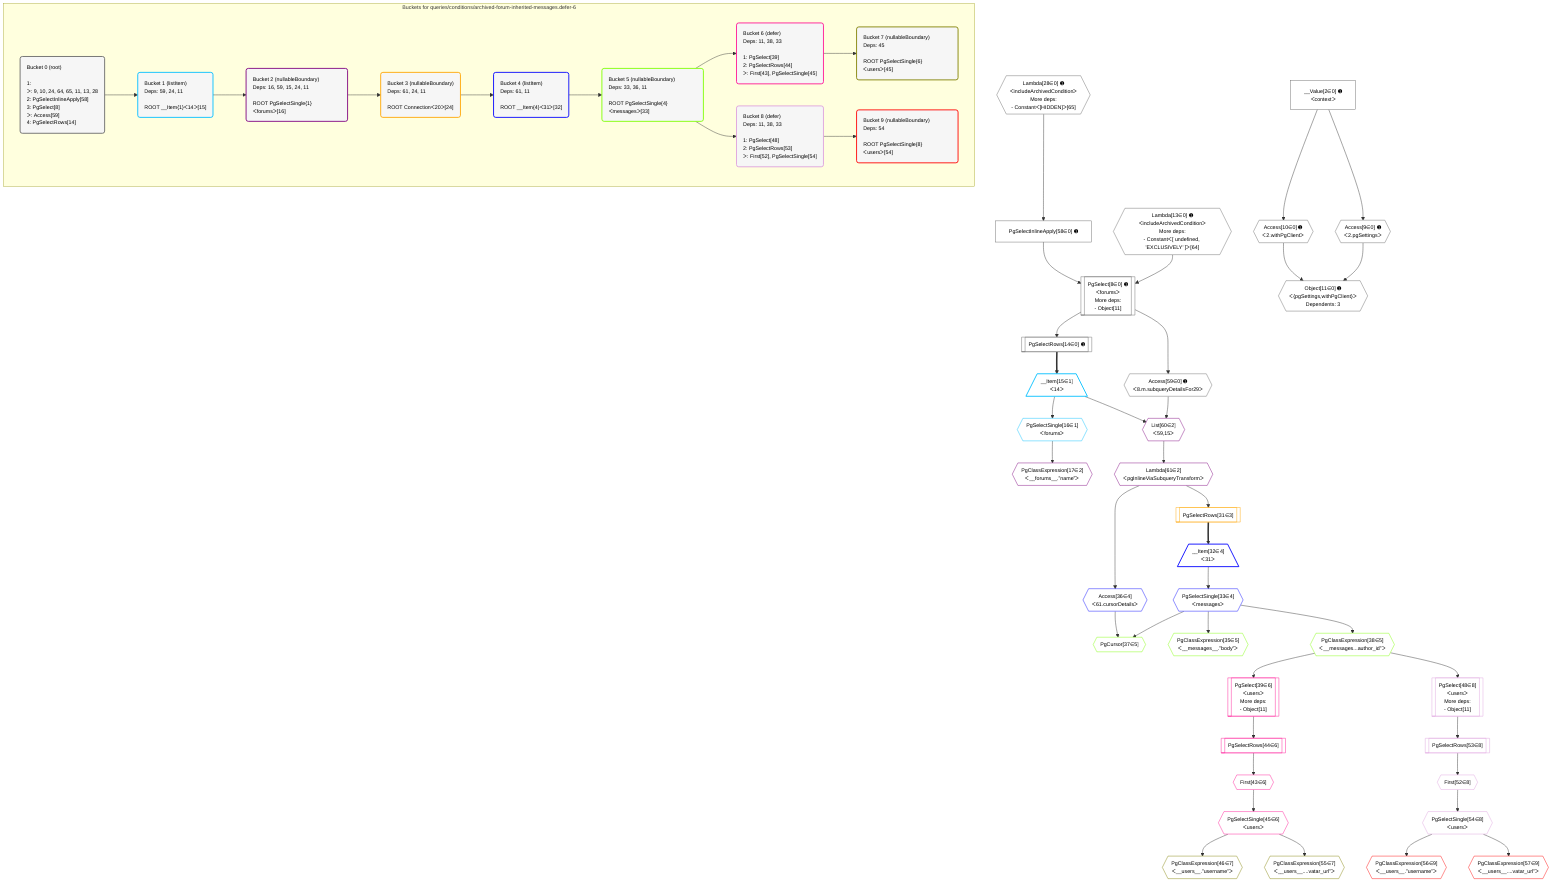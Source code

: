 %%{init: {'themeVariables': { 'fontSize': '12px'}}}%%
graph TD
    classDef path fill:#eee,stroke:#000,color:#000
    classDef plan fill:#fff,stroke-width:1px,color:#000
    classDef itemplan fill:#fff,stroke-width:2px,color:#000
    classDef unbatchedplan fill:#dff,stroke-width:1px,color:#000
    classDef sideeffectplan fill:#fcc,stroke-width:2px,color:#000
    classDef bucket fill:#f6f6f6,color:#000,stroke-width:2px,text-align:left

    subgraph "Buckets for queries/conditions/archived-forum-inherited-messages.defer-6"
    Bucket0("Bucket 0 (root)<br /><br />1: <br />ᐳ: 9, 10, 24, 64, 65, 11, 13, 28<br />2: PgSelectInlineApply[58]<br />3: PgSelect[8]<br />ᐳ: Access[59]<br />4: PgSelectRows[14]"):::bucket
    Bucket1("Bucket 1 (listItem)<br />Deps: 59, 24, 11<br /><br />ROOT __Item{1}ᐸ14ᐳ[15]"):::bucket
    Bucket2("Bucket 2 (nullableBoundary)<br />Deps: 16, 59, 15, 24, 11<br /><br />ROOT PgSelectSingle{1}ᐸforumsᐳ[16]"):::bucket
    Bucket3("Bucket 3 (nullableBoundary)<br />Deps: 61, 24, 11<br /><br />ROOT Connectionᐸ20ᐳ[24]"):::bucket
    Bucket4("Bucket 4 (listItem)<br />Deps: 61, 11<br /><br />ROOT __Item{4}ᐸ31ᐳ[32]"):::bucket
    Bucket5("Bucket 5 (nullableBoundary)<br />Deps: 33, 36, 11<br /><br />ROOT PgSelectSingle{4}ᐸmessagesᐳ[33]"):::bucket
    Bucket6("Bucket 6 (defer)<br />Deps: 11, 38, 33<br /><br />1: PgSelect[39]<br />2: PgSelectRows[44]<br />ᐳ: First[43], PgSelectSingle[45]"):::bucket
    Bucket7("Bucket 7 (nullableBoundary)<br />Deps: 45<br /><br />ROOT PgSelectSingle{6}ᐸusersᐳ[45]"):::bucket
    Bucket8("Bucket 8 (defer)<br />Deps: 11, 38, 33<br /><br />1: PgSelect[48]<br />2: PgSelectRows[53]<br />ᐳ: First[52], PgSelectSingle[54]"):::bucket
    Bucket9("Bucket 9 (nullableBoundary)<br />Deps: 54<br /><br />ROOT PgSelectSingle{8}ᐸusersᐳ[54]"):::bucket
    end
    Bucket0 --> Bucket1
    Bucket1 --> Bucket2
    Bucket2 --> Bucket3
    Bucket3 --> Bucket4
    Bucket4 --> Bucket5
    Bucket5 --> Bucket6 & Bucket8
    Bucket6 --> Bucket7
    Bucket8 --> Bucket9

    %% plan dependencies
    PgSelect8[["PgSelect[8∈0] ➊<br />ᐸforumsᐳ<br />More deps:<br />- Object[11]"]]:::plan
    Lambda13{{"Lambda[13∈0] ➊<br />ᐸincludeArchivedConditionᐳ<br />More deps:<br />- Constantᐸ[ undefined, 'EXCLUSIVELY' ]ᐳ[64]"}}:::plan
    PgSelectInlineApply58["PgSelectInlineApply[58∈0] ➊"]:::plan
    Lambda13 & PgSelectInlineApply58 --> PgSelect8
    Object11{{"Object[11∈0] ➊<br />ᐸ{pgSettings,withPgClient}ᐳ<br />Dependents: 3"}}:::plan
    Access9{{"Access[9∈0] ➊<br />ᐸ2.pgSettingsᐳ"}}:::plan
    Access10{{"Access[10∈0] ➊<br />ᐸ2.withPgClientᐳ"}}:::plan
    Access9 & Access10 --> Object11
    __Value2["__Value[2∈0] ➊<br />ᐸcontextᐳ"]:::plan
    __Value2 --> Access9
    __Value2 --> Access10
    PgSelectRows14[["PgSelectRows[14∈0] ➊"]]:::plan
    PgSelect8 --> PgSelectRows14
    Lambda28{{"Lambda[28∈0] ➊<br />ᐸincludeArchivedConditionᐳ<br />More deps:<br />- Constantᐸ[HIDDEN]ᐳ[65]"}}:::plan
    Lambda28 --> PgSelectInlineApply58
    Access59{{"Access[59∈0] ➊<br />ᐸ8.m.subqueryDetailsFor29ᐳ"}}:::plan
    PgSelect8 --> Access59
    __Item15[/"__Item[15∈1]<br />ᐸ14ᐳ"\]:::itemplan
    PgSelectRows14 ==> __Item15
    PgSelectSingle16{{"PgSelectSingle[16∈1]<br />ᐸforumsᐳ"}}:::plan
    __Item15 --> PgSelectSingle16
    List60{{"List[60∈2]<br />ᐸ59,15ᐳ"}}:::plan
    Access59 & __Item15 --> List60
    PgClassExpression17{{"PgClassExpression[17∈2]<br />ᐸ__forums__.”name”ᐳ"}}:::plan
    PgSelectSingle16 --> PgClassExpression17
    Lambda61{{"Lambda[61∈2]<br />ᐸpgInlineViaSubqueryTransformᐳ"}}:::plan
    List60 --> Lambda61
    PgSelectRows31[["PgSelectRows[31∈3]"]]:::plan
    Lambda61 --> PgSelectRows31
    __Item32[/"__Item[32∈4]<br />ᐸ31ᐳ"\]:::itemplan
    PgSelectRows31 ==> __Item32
    PgSelectSingle33{{"PgSelectSingle[33∈4]<br />ᐸmessagesᐳ"}}:::plan
    __Item32 --> PgSelectSingle33
    Access36{{"Access[36∈4]<br />ᐸ61.cursorDetailsᐳ"}}:::plan
    Lambda61 --> Access36
    PgCursor37{{"PgCursor[37∈5]"}}:::plan
    PgSelectSingle33 & Access36 --> PgCursor37
    PgClassExpression35{{"PgClassExpression[35∈5]<br />ᐸ__messages__.”body”ᐳ"}}:::plan
    PgSelectSingle33 --> PgClassExpression35
    PgClassExpression38{{"PgClassExpression[38∈5]<br />ᐸ__messages...author_id”ᐳ"}}:::plan
    PgSelectSingle33 --> PgClassExpression38
    PgSelect39[["PgSelect[39∈6]<br />ᐸusersᐳ<br />More deps:<br />- Object[11]"]]:::plan
    PgClassExpression38 --> PgSelect39
    First43{{"First[43∈6]"}}:::plan
    PgSelectRows44[["PgSelectRows[44∈6]"]]:::plan
    PgSelectRows44 --> First43
    PgSelect39 --> PgSelectRows44
    PgSelectSingle45{{"PgSelectSingle[45∈6]<br />ᐸusersᐳ"}}:::plan
    First43 --> PgSelectSingle45
    PgClassExpression46{{"PgClassExpression[46∈7]<br />ᐸ__users__.”username”ᐳ"}}:::plan
    PgSelectSingle45 --> PgClassExpression46
    PgClassExpression55{{"PgClassExpression[55∈7]<br />ᐸ__users__....vatar_url”ᐳ"}}:::plan
    PgSelectSingle45 --> PgClassExpression55
    PgSelect48[["PgSelect[48∈8]<br />ᐸusersᐳ<br />More deps:<br />- Object[11]"]]:::plan
    PgClassExpression38 --> PgSelect48
    First52{{"First[52∈8]"}}:::plan
    PgSelectRows53[["PgSelectRows[53∈8]"]]:::plan
    PgSelectRows53 --> First52
    PgSelect48 --> PgSelectRows53
    PgSelectSingle54{{"PgSelectSingle[54∈8]<br />ᐸusersᐳ"}}:::plan
    First52 --> PgSelectSingle54
    PgClassExpression56{{"PgClassExpression[56∈9]<br />ᐸ__users__.”username”ᐳ"}}:::plan
    PgSelectSingle54 --> PgClassExpression56
    PgClassExpression57{{"PgClassExpression[57∈9]<br />ᐸ__users__....vatar_url”ᐳ"}}:::plan
    PgSelectSingle54 --> PgClassExpression57

    %% define steps
    classDef bucket0 stroke:#696969
    class Bucket0,__Value2,PgSelect8,Access9,Access10,Object11,Lambda13,PgSelectRows14,Lambda28,PgSelectInlineApply58,Access59 bucket0
    classDef bucket1 stroke:#00bfff
    class Bucket1,__Item15,PgSelectSingle16 bucket1
    classDef bucket2 stroke:#7f007f
    class Bucket2,PgClassExpression17,List60,Lambda61 bucket2
    classDef bucket3 stroke:#ffa500
    class Bucket3,PgSelectRows31 bucket3
    classDef bucket4 stroke:#0000ff
    class Bucket4,__Item32,PgSelectSingle33,Access36 bucket4
    classDef bucket5 stroke:#7fff00
    class Bucket5,PgClassExpression35,PgCursor37,PgClassExpression38 bucket5
    classDef bucket6 stroke:#ff1493
    class Bucket6,PgSelect39,First43,PgSelectRows44,PgSelectSingle45 bucket6
    classDef bucket7 stroke:#808000
    class Bucket7,PgClassExpression46,PgClassExpression55 bucket7
    classDef bucket8 stroke:#dda0dd
    class Bucket8,PgSelect48,First52,PgSelectRows53,PgSelectSingle54 bucket8
    classDef bucket9 stroke:#ff0000
    class Bucket9,PgClassExpression56,PgClassExpression57 bucket9